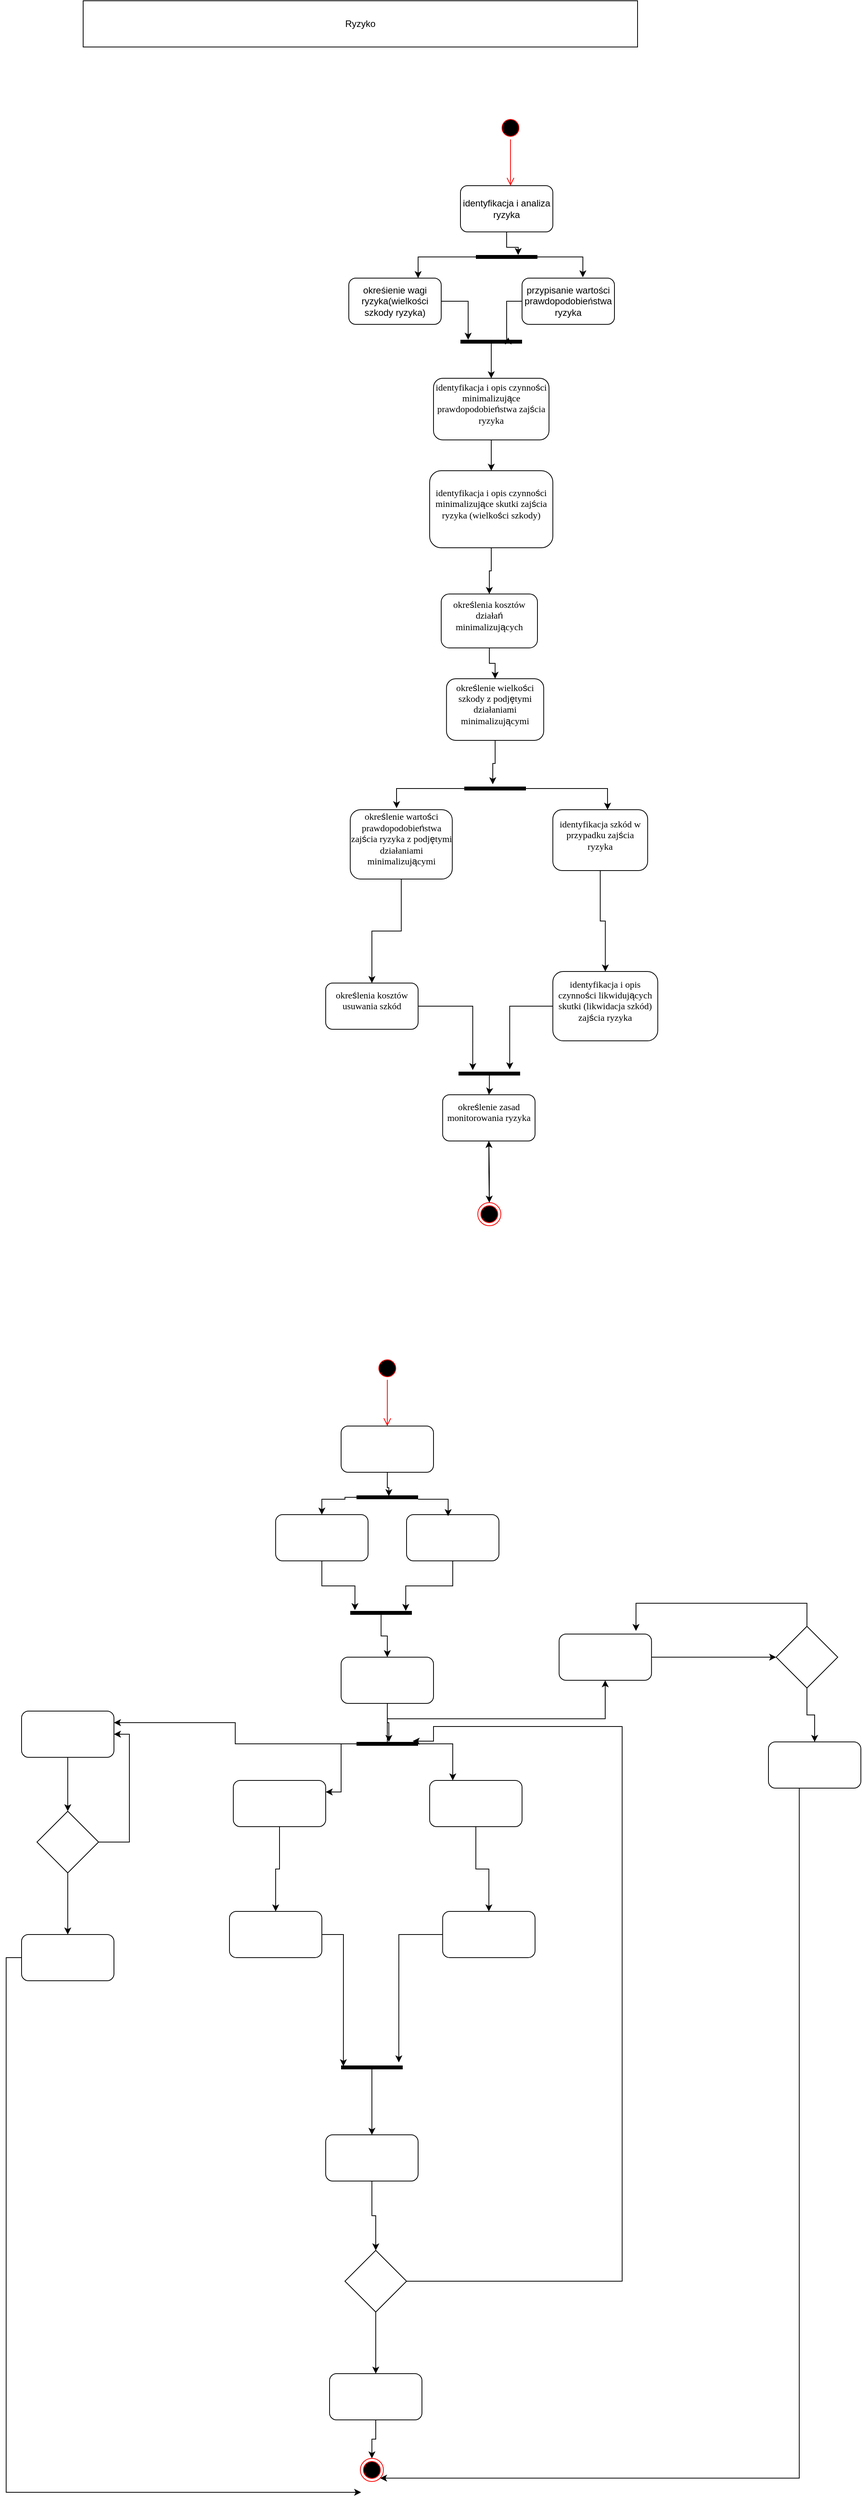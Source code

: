 <mxfile version="18.1.3" type="device"><diagram name="Page-1" id="e7e014a7-5840-1c2e-5031-d8a46d1fe8dd"><mxGraphModel dx="1422" dy="780" grid="1" gridSize="10" guides="1" tooltips="1" connect="1" arrows="1" fold="1" page="1" pageScale="1" pageWidth="1169" pageHeight="826" background="none" math="0" shadow="0"><root><mxCell id="0"/><mxCell id="1" parent="0"/><mxCell id="qNOX3S6-HERmAO8Hg59O-41" value="Ryzyko" style="rounded=0;whiteSpace=wrap;html=1;" vertex="1" parent="1"><mxGeometry x="240" y="40" width="720" height="60" as="geometry"/></mxCell><mxCell id="qNOX3S6-HERmAO8Hg59O-87" style="edgeStyle=orthogonalEdgeStyle;rounded=0;orthogonalLoop=1;jettySize=auto;html=1;entryX=0;entryY=0.313;entryDx=0;entryDy=0;entryPerimeter=0;fontSize=12;" edge="1" parent="1" source="qNOX3S6-HERmAO8Hg59O-42" target="qNOX3S6-HERmAO8Hg59O-67"><mxGeometry relative="1" as="geometry"/></mxCell><mxCell id="qNOX3S6-HERmAO8Hg59O-42" value="identyfikacja i analiza ryzyka" style="rounded=1;whiteSpace=wrap;html=1;" vertex="1" parent="1"><mxGeometry x="730" y="280" width="120" height="60" as="geometry"/></mxCell><mxCell id="qNOX3S6-HERmAO8Hg59O-43" value="" style="ellipse;html=1;shape=startState;fillColor=#000000;strokeColor=#ff0000;" vertex="1" parent="1"><mxGeometry x="780" y="190" width="30" height="30" as="geometry"/></mxCell><mxCell id="qNOX3S6-HERmAO8Hg59O-44" value="" style="edgeStyle=orthogonalEdgeStyle;html=1;verticalAlign=bottom;endArrow=open;endSize=8;strokeColor=#ff0000;rounded=0;" edge="1" source="qNOX3S6-HERmAO8Hg59O-43" parent="1"><mxGeometry relative="1" as="geometry"><mxPoint x="795" y="280" as="targetPoint"/></mxGeometry></mxCell><mxCell id="qNOX3S6-HERmAO8Hg59O-72" style="edgeStyle=orthogonalEdgeStyle;rounded=0;orthogonalLoop=1;jettySize=auto;html=1;fontSize=12;" edge="1" parent="1" source="qNOX3S6-HERmAO8Hg59O-45" target="qNOX3S6-HERmAO8Hg59O-56"><mxGeometry relative="1" as="geometry"/></mxCell><mxCell id="qNOX3S6-HERmAO8Hg59O-45" value="&#xA;&lt;span dir=&quot;ltr&quot; role=&quot;presentation&quot; style=&quot;left: 107.2px; top: 989px; font-size: 12px; font-family: serif; transform: scaleX(0.996);&quot;&gt;okre&lt;/span&gt;&lt;span dir=&quot;ltr&quot; role=&quot;presentation&quot; style=&quot;left: 139.8px; top: 988.842px; font-size: 12px; font-family: sans-serif;&quot;&gt;ś&lt;/span&gt;&lt;span dir=&quot;ltr&quot; role=&quot;presentation&quot; style=&quot;left: 147px; top: 989px; font-size: 12px; font-family: serif; transform: scaleX(0.997);&quot;&gt;lenie warto&lt;/span&gt;&lt;span dir=&quot;ltr&quot; role=&quot;presentation&quot; style=&quot;left: 229px; top: 988.842px; font-size: 12px; font-family: sans-serif;&quot;&gt;ś&lt;/span&gt;&lt;span dir=&quot;ltr&quot; role=&quot;presentation&quot; style=&quot;left: 236.2px; top: 989px; font-size: 12px; font-family: serif; transform: scaleX(0.995);&quot;&gt;ci &lt;/span&gt;&lt;span dir=&quot;ltr&quot; role=&quot;presentation&quot; style=&quot;left: 254px; top: 989px; font-size: 12px; font-family: serif; transform: scaleX(1.069);&quot;&gt;prawdopodobie&lt;/span&gt;&lt;span dir=&quot;ltr&quot; role=&quot;presentation&quot; style=&quot;left: 376.4px; top: 988.842px; font-size: 12px; font-family: sans-serif;&quot;&gt;ń&lt;/span&gt;&lt;span dir=&quot;ltr&quot; role=&quot;presentation&quot; style=&quot;left: 386.4px; top: 989px; font-size: 12px; font-family: serif; transform: scaleX(1.066);&quot;&gt;stwa zaj&lt;/span&gt;&lt;span dir=&quot;ltr&quot; role=&quot;presentation&quot; style=&quot;left: 450.2px; top: 988.842px; font-size: 12px; font-family: sans-serif;&quot;&gt;ś&lt;/span&gt;&lt;span dir=&quot;ltr&quot; role=&quot;presentation&quot; style=&quot;left: 457.2px; top: 989px; font-size: 12px; font-family: serif; transform: scaleX(1.061);&quot;&gt;cia ryzyka&lt;/span&gt;&lt;span dir=&quot;ltr&quot; role=&quot;presentation&quot; style=&quot;left: 538px; top: 989px; font-size: 12px; font-family: serif; transform: scaleX(0.997);&quot;&gt; z podj&lt;/span&gt;&lt;span dir=&quot;ltr&quot; role=&quot;presentation&quot; style=&quot;left: 588.2px; top: 988.842px; font-size: 12px; font-family: sans-serif;&quot;&gt;ę&lt;/span&gt;&lt;span dir=&quot;ltr&quot; role=&quot;presentation&quot; style=&quot;left: 596.2px; top: 989px; font-size: 12px; font-family: serif; transform: scaleX(0.995);&quot;&gt;tymi działaniami minimalizuj&lt;/span&gt;&lt;span dir=&quot;ltr&quot; role=&quot;presentation&quot; style=&quot;left: 813px; top: 988.842px; font-size: 12px; font-family: sans-serif;&quot;&gt;ą&lt;/span&gt;&lt;span dir=&quot;ltr&quot; role=&quot;presentation&quot; style=&quot;left: 821.2px; top: 989px; font-size: 12px; font-family: serif; transform: scaleX(0.996);&quot;&gt;cymi&lt;/span&gt;&#xA;&#xA;" style="rounded=1;whiteSpace=wrap;html=1;fontSize=12;" vertex="1" parent="1"><mxGeometry x="586.88" y="1090" width="132.5" height="90" as="geometry"/></mxCell><mxCell id="qNOX3S6-HERmAO8Hg59O-84" style="edgeStyle=orthogonalEdgeStyle;rounded=0;orthogonalLoop=1;jettySize=auto;html=1;entryX=0;entryY=0.875;entryDx=0;entryDy=0;entryPerimeter=0;fontSize=12;" edge="1" parent="1" source="qNOX3S6-HERmAO8Hg59O-46" target="qNOX3S6-HERmAO8Hg59O-68"><mxGeometry relative="1" as="geometry"/></mxCell><mxCell id="qNOX3S6-HERmAO8Hg59O-46" value="okreśienie wagi ryzyka(wielkości szkody ryzyka)" style="rounded=1;whiteSpace=wrap;html=1;" vertex="1" parent="1"><mxGeometry x="585" y="400" width="120" height="60" as="geometry"/></mxCell><mxCell id="qNOX3S6-HERmAO8Hg59O-85" style="edgeStyle=orthogonalEdgeStyle;rounded=0;orthogonalLoop=1;jettySize=auto;html=1;fontSize=12;entryX=-0.6;entryY=0.225;entryDx=0;entryDy=0;entryPerimeter=0;" edge="1" parent="1" source="qNOX3S6-HERmAO8Hg59O-47" target="qNOX3S6-HERmAO8Hg59O-68"><mxGeometry relative="1" as="geometry"><mxPoint x="790" y="470" as="targetPoint"/><Array as="points"><mxPoint x="790" y="430"/><mxPoint x="790" y="480"/><mxPoint x="792" y="480"/></Array></mxGeometry></mxCell><mxCell id="qNOX3S6-HERmAO8Hg59O-47" value="przypisanie wartości prawdopodobieństwa ryzyka" style="rounded=1;whiteSpace=wrap;html=1;" vertex="1" parent="1"><mxGeometry x="810" y="400" width="120" height="60" as="geometry"/></mxCell><mxCell id="qNOX3S6-HERmAO8Hg59O-83" style="edgeStyle=orthogonalEdgeStyle;rounded=0;orthogonalLoop=1;jettySize=auto;html=1;fontSize=12;" edge="1" parent="1" source="qNOX3S6-HERmAO8Hg59O-48" target="qNOX3S6-HERmAO8Hg59O-50"><mxGeometry relative="1" as="geometry"/></mxCell><mxCell id="qNOX3S6-HERmAO8Hg59O-48" value="&#xA;&lt;span dir=&quot;ltr&quot; role=&quot;presentation&quot; style=&quot;left: 107.2px; top: 894.2px; font-size: 12px; font-family: serif; transform: scaleX(0.998);&quot;&gt;identyfikacja i opis &lt;/span&gt;&lt;span dir=&quot;ltr&quot; role=&quot;presentation&quot; style=&quot;left: 252.4px; top: 894.2px; font-size: 12px; font-family: serif; transform: scaleX(1.035);&quot;&gt;czynno&lt;/span&gt;&lt;span dir=&quot;ltr&quot; role=&quot;presentation&quot; style=&quot;left: 307.4px; top: 894.042px; font-size: 12px; font-family: sans-serif;&quot;&gt;ś&lt;/span&gt;&lt;span dir=&quot;ltr&quot; role=&quot;presentation&quot; style=&quot;left: 314.6px; top: 894.2px; font-size: 12px; font-family: serif; transform: scaleX(1.053);&quot;&gt;ci minimalizuj&lt;/span&gt;&lt;span dir=&quot;ltr&quot; role=&quot;presentation&quot; style=&quot;left: 427.2px; top: 894.042px; font-size: 12px; font-family: sans-serif;&quot;&gt;ą&lt;/span&gt;&lt;span dir=&quot;ltr&quot; role=&quot;presentation&quot; style=&quot;left: 436.4px; top: 894.2px; font-size: 12px; font-family: serif; transform: scaleX(1.057);&quot;&gt;ce prawdopodobie&lt;/span&gt;&lt;span dir=&quot;ltr&quot; role=&quot;presentation&quot; style=&quot;left: 579.6px; top: 894.042px; font-size: 12px; font-family: sans-serif;&quot;&gt;ń&lt;/span&gt;&lt;span dir=&quot;ltr&quot; role=&quot;presentation&quot; style=&quot;left: 589.6px; top: 894.2px; font-size: 12px; font-family: serif; transform: scaleX(1.066);&quot;&gt;stwa zaj&lt;/span&gt;&lt;span dir=&quot;ltr&quot; role=&quot;presentation&quot; style=&quot;left: 653.4px; top: 894.042px; font-size: 12px; font-family: sans-serif;&quot;&gt;ś&lt;/span&gt;&lt;span dir=&quot;ltr&quot; role=&quot;presentation&quot; style=&quot;left: 660.4px; top: 894.2px; font-size: 12px; font-family: serif; transform: scaleX(1.061);&quot;&gt;cia ryzyka&lt;/span&gt;&#xA;&#xA;" style="rounded=1;whiteSpace=wrap;html=1;fontStyle=0;fontSize=12;" vertex="1" parent="1"><mxGeometry x="695" y="530" width="150" height="80" as="geometry"/></mxCell><mxCell id="qNOX3S6-HERmAO8Hg59O-82" style="edgeStyle=orthogonalEdgeStyle;rounded=0;orthogonalLoop=1;jettySize=auto;html=1;fontSize=12;" edge="1" parent="1" source="qNOX3S6-HERmAO8Hg59O-50" target="qNOX3S6-HERmAO8Hg59O-51"><mxGeometry relative="1" as="geometry"/></mxCell><mxCell id="qNOX3S6-HERmAO8Hg59O-50" value="&#xA;&lt;span dir=&quot;ltr&quot; role=&quot;presentation&quot; style=&quot;left: 83.4px; top: 929.435px; font-size: 12px; font-family: sans-serif;&quot;&gt;&lt;/span&gt;&lt;span dir=&quot;ltr&quot; role=&quot;presentation&quot; style=&quot;left: 107.2px; top: 925.8px; font-size: 12px; font-family: serif; transform: scaleX(0.998);&quot;&gt;identyfikacja i opis &lt;/span&gt;&lt;span dir=&quot;ltr&quot; role=&quot;presentation&quot; style=&quot;left: 252.4px; top: 925.8px; font-size: 12px; font-family: serif; transform: scaleX(1.035);&quot;&gt;czynno&lt;/span&gt;&lt;span dir=&quot;ltr&quot; role=&quot;presentation&quot; style=&quot;left: 307.4px; top: 925.642px; font-size: 12px; font-family: sans-serif;&quot;&gt;ś&lt;/span&gt;&lt;span dir=&quot;ltr&quot; role=&quot;presentation&quot; style=&quot;left: 314.6px; top: 925.8px; font-size: 12px; font-family: serif; transform: scaleX(1.053);&quot;&gt;ci minimalizuj&lt;/span&gt;&lt;span dir=&quot;ltr&quot; role=&quot;presentation&quot; style=&quot;left: 427.2px; top: 925.642px; font-size: 12px; font-family: sans-serif;&quot;&gt;ą&lt;/span&gt;&lt;span dir=&quot;ltr&quot; role=&quot;presentation&quot; style=&quot;left: 436.4px; top: 925.8px; font-size: 12px; font-family: serif; transform: scaleX(1.06);&quot;&gt;ce skutki zaj&lt;/span&gt;&lt;span dir=&quot;ltr&quot; role=&quot;presentation&quot; style=&quot;left: 534px; top: 925.642px; font-size: 12px; font-family: sans-serif;&quot;&gt;ś&lt;/span&gt;&lt;span dir=&quot;ltr&quot; role=&quot;presentation&quot; style=&quot;left: 541.2px; top: 925.8px; font-size: 12px; font-family: serif; transform: scaleX(1.064);&quot;&gt;cia ryzyka&lt;/span&gt;&lt;span dir=&quot;ltr&quot; role=&quot;presentation&quot; style=&quot;left: 622.2px; top: 925.8px; font-size: 12px; font-family: serif; transform: scaleX(0.996);&quot;&gt; (wielko&lt;/span&gt;&lt;span dir=&quot;ltr&quot; role=&quot;presentation&quot; style=&quot;left: 682.8px; top: 925.642px; font-size: 12px; font-family: sans-serif;&quot;&gt;ś&lt;/span&gt;&lt;span dir=&quot;ltr&quot; role=&quot;presentation&quot; style=&quot;left: 690px; top: 925.8px; font-size: 12px; font-family: serif; transform: scaleX(0.994);&quot;&gt;ci szkody)&lt;/span&gt;&#xA;&#xA;" style="rounded=1;whiteSpace=wrap;html=1;fontSize=12;" vertex="1" parent="1"><mxGeometry x="690" y="650" width="160" height="100" as="geometry"/></mxCell><mxCell id="qNOX3S6-HERmAO8Hg59O-81" style="edgeStyle=orthogonalEdgeStyle;rounded=0;orthogonalLoop=1;jettySize=auto;html=1;entryX=0.5;entryY=0;entryDx=0;entryDy=0;fontSize=12;" edge="1" parent="1" source="qNOX3S6-HERmAO8Hg59O-51" target="qNOX3S6-HERmAO8Hg59O-53"><mxGeometry relative="1" as="geometry"/></mxCell><mxCell id="qNOX3S6-HERmAO8Hg59O-51" value="&#xA;&lt;span dir=&quot;ltr&quot; role=&quot;presentation&quot; style=&quot;left: 107.2px; top: 957.4px; font-size: 12px; font-family: serif; transform: scaleX(0.996);&quot;&gt;okre&lt;/span&gt;&lt;span dir=&quot;ltr&quot; role=&quot;presentation&quot; style=&quot;left: 139.8px; top: 957.242px; font-size: 12px; font-family: sans-serif;&quot;&gt;ś&lt;/span&gt;&lt;span dir=&quot;ltr&quot; role=&quot;presentation&quot; style=&quot;left: 147px; top: 957.4px; font-size: 12px; font-family: serif; transform: scaleX(0.997);&quot;&gt;lenia kosztów działa&lt;/span&gt;&lt;span dir=&quot;ltr&quot; role=&quot;presentation&quot; style=&quot;left: 296.8px; top: 957.242px; font-size: 12px; font-family: sans-serif;&quot;&gt;ń&lt;/span&gt;&lt;span dir=&quot;ltr&quot; role=&quot;presentation&quot; style=&quot;left: 306px; top: 957.4px; font-size: 12px; font-family: serif; transform: scaleX(0.993);&quot;&gt; minimalizuj&lt;/span&gt;&lt;span dir=&quot;ltr&quot; role=&quot;presentation&quot; style=&quot;left: 399.2px; top: 957.242px; font-size: 12px; font-family: sans-serif;&quot;&gt;ą&lt;/span&gt;&lt;span dir=&quot;ltr&quot; role=&quot;presentation&quot; style=&quot;left: 407.2px; top: 957.4px; font-size: 12px; font-family: serif; transform: scaleX(0.997);&quot;&gt;cych&lt;/span&gt;&#xA;&#xA;" style="rounded=1;whiteSpace=wrap;html=1;fontSize=12;" vertex="1" parent="1"><mxGeometry x="705" y="810" width="125" height="70" as="geometry"/></mxCell><mxCell id="qNOX3S6-HERmAO8Hg59O-77" style="edgeStyle=orthogonalEdgeStyle;rounded=0;orthogonalLoop=1;jettySize=auto;html=1;fontSize=12;" edge="1" parent="1" source="qNOX3S6-HERmAO8Hg59O-52" target="qNOX3S6-HERmAO8Hg59O-57"><mxGeometry relative="1" as="geometry"/></mxCell><mxCell id="qNOX3S6-HERmAO8Hg59O-52" value="&#xA;&lt;span dir=&quot;ltr&quot; role=&quot;presentation&quot; style=&quot;left: 107.2px; top: 1147.2px; font-size: 12px; font-family: serif; transform: scaleX(0.996);&quot;&gt;okre&lt;/span&gt;&lt;span dir=&quot;ltr&quot; role=&quot;presentation&quot; style=&quot;left: 139.8px; top: 1147.04px; font-size: 12px; font-family: sans-serif;&quot;&gt;ś&lt;/span&gt;&lt;span dir=&quot;ltr&quot; role=&quot;presentation&quot; style=&quot;left: 147px; top: 1147.2px; font-size: 12px; font-family: serif; transform: scaleX(1.001);&quot;&gt;lenie &lt;/span&gt;&lt;span dir=&quot;ltr&quot; role=&quot;presentation&quot; style=&quot;left: 187.4px; top: 1147.2px; font-size: 12px; font-family: serif; transform: scaleX(1.068);&quot;&gt;zasad monitorowania ryzyka&lt;/span&gt;&lt;span dir=&quot;ltr&quot; role=&quot;presentation&quot; style=&quot;left: 413.4px; top: 1147.2px; font-size: 12px; font-family: serif; transform: scaleX(0.985);&quot;&gt;&lt;/span&gt;&#xA;&#xA;" style="rounded=1;whiteSpace=wrap;html=1;fontSize=12;" vertex="1" parent="1"><mxGeometry x="706.88" y="1460" width="120" height="60" as="geometry"/></mxCell><mxCell id="qNOX3S6-HERmAO8Hg59O-78" style="edgeStyle=orthogonalEdgeStyle;rounded=0;orthogonalLoop=1;jettySize=auto;html=1;entryX=-0.6;entryY=0.538;entryDx=0;entryDy=0;entryPerimeter=0;fontSize=12;" edge="1" parent="1" source="qNOX3S6-HERmAO8Hg59O-53" target="qNOX3S6-HERmAO8Hg59O-69"><mxGeometry relative="1" as="geometry"/></mxCell><mxCell id="qNOX3S6-HERmAO8Hg59O-53" value="&#xA;&lt;span dir=&quot;ltr&quot; role=&quot;presentation&quot; style=&quot;left: 107.2px; top: 1020.8px; font-size: 12px; font-family: serif; transform: scaleX(0.996);&quot;&gt;okre&lt;/span&gt;&lt;span dir=&quot;ltr&quot; role=&quot;presentation&quot; style=&quot;left: 139.8px; top: 1020.64px; font-size: 12px; font-family: sans-serif;&quot;&gt;ś&lt;/span&gt;&lt;span dir=&quot;ltr&quot; role=&quot;presentation&quot; style=&quot;left: 147px; top: 1020.8px; font-size: 12px; font-family: serif; transform: scaleX(0.995);&quot;&gt;lenie wielko&lt;/span&gt;&lt;span dir=&quot;ltr&quot; role=&quot;presentation&quot; style=&quot;left: 237px; top: 1020.64px; font-size: 12px; font-family: sans-serif;&quot;&gt;ś&lt;/span&gt;&lt;span dir=&quot;ltr&quot; role=&quot;presentation&quot; style=&quot;left: 244.2px; top: 1020.8px; font-size: 12px; font-family: serif; transform: scaleX(0.995);&quot;&gt;ci szkody z podj&lt;/span&gt;&lt;span dir=&quot;ltr&quot; role=&quot;presentation&quot; style=&quot;left: 364px; top: 1020.64px; font-size: 12px; font-family: sans-serif;&quot;&gt;ę&lt;/span&gt;&lt;span dir=&quot;ltr&quot; role=&quot;presentation&quot; style=&quot;left: 372.2px; top: 1020.8px; font-size: 12px; font-family: serif; transform: scaleX(0.995);&quot;&gt;tymi działaniami minimalizuj&lt;/span&gt;&lt;span dir=&quot;ltr&quot; role=&quot;presentation&quot; style=&quot;left: 589.2px; top: 1020.64px; font-size: 12px; font-family: sans-serif;&quot;&gt;ą&lt;/span&gt;&lt;span dir=&quot;ltr&quot; role=&quot;presentation&quot; style=&quot;left: 597.2px; top: 1020.8px; font-size: 12px; font-family: serif; transform: scaleX(0.996);&quot;&gt;cymi&lt;/span&gt;&#xA;&#xA;" style="rounded=1;whiteSpace=wrap;html=1;fontSize=12;" vertex="1" parent="1"><mxGeometry x="711.88" y="920" width="126.25" height="80" as="geometry"/></mxCell><mxCell id="qNOX3S6-HERmAO8Hg59O-73" style="edgeStyle=orthogonalEdgeStyle;rounded=0;orthogonalLoop=1;jettySize=auto;html=1;fontSize=12;" edge="1" parent="1" source="qNOX3S6-HERmAO8Hg59O-54" target="qNOX3S6-HERmAO8Hg59O-55"><mxGeometry relative="1" as="geometry"/></mxCell><mxCell id="qNOX3S6-HERmAO8Hg59O-54" value="&#xA;&lt;span dir=&quot;ltr&quot; role=&quot;presentation&quot; style=&quot;left: 107.2px; top: 1052.4px; font-size: 12px; font-family: serif; transform: scaleX(0.997);&quot;&gt;identyfikacja &lt;/span&gt;&lt;span dir=&quot;ltr&quot; role=&quot;presentation&quot; style=&quot;left: 207.6px; top: 1052.4px; font-size: 12px; font-family: serif; transform: scaleX(1.044);&quot;&gt;szkód&lt;/span&gt;&lt;span dir=&quot;ltr&quot; role=&quot;presentation&quot; style=&quot;left: 252.4px; top: 1052.4px; font-size: 12px; font-family: serif; transform: scaleX(0.996);&quot;&gt; w przypadku zaj&lt;/span&gt;&lt;span dir=&quot;ltr&quot; role=&quot;presentation&quot; style=&quot;left: 378.2px; top: 1052.24px; font-size: 12px; font-family: sans-serif;&quot;&gt;ś&lt;/span&gt;&lt;span dir=&quot;ltr&quot; role=&quot;presentation&quot; style=&quot;left: 385.4px; top: 1052.4px; font-size: 12px; font-family: serif; transform: scaleX(0.996);&quot;&gt;cia ryzyka&lt;/span&gt;&#xA;&#xA;" style="rounded=1;whiteSpace=wrap;html=1;fontSize=12;" vertex="1" parent="1"><mxGeometry x="850" y="1090" width="123.12" height="79" as="geometry"/></mxCell><mxCell id="qNOX3S6-HERmAO8Hg59O-74" style="edgeStyle=orthogonalEdgeStyle;rounded=0;orthogonalLoop=1;jettySize=auto;html=1;entryX=-0.6;entryY=0.169;entryDx=0;entryDy=0;entryPerimeter=0;fontSize=12;" edge="1" parent="1" source="qNOX3S6-HERmAO8Hg59O-55" target="qNOX3S6-HERmAO8Hg59O-71"><mxGeometry relative="1" as="geometry"/></mxCell><mxCell id="qNOX3S6-HERmAO8Hg59O-55" value="&#xA;&lt;span dir=&quot;ltr&quot; role=&quot;presentation&quot; style=&quot;left: 107.2px; top: 1084px; font-size: 12px; font-family: serif; transform: scaleX(0.998);&quot;&gt;identyfikacja i opis &lt;/span&gt;&lt;span dir=&quot;ltr&quot; role=&quot;presentation&quot; style=&quot;left: 252.4px; top: 1084px; font-size: 12px; font-family: serif; transform: scaleX(1.035);&quot;&gt;czynno&lt;/span&gt;&lt;span dir=&quot;ltr&quot; role=&quot;presentation&quot; style=&quot;left: 307.4px; top: 1083.84px; font-size: 12px; font-family: sans-serif;&quot;&gt;ś&lt;/span&gt;&lt;span dir=&quot;ltr&quot; role=&quot;presentation&quot; style=&quot;left: 314.6px; top: 1084px; font-size: 12px; font-family: serif; transform: scaleX(1.049);&quot;&gt;ci likwiduj&lt;/span&gt;&lt;span dir=&quot;ltr&quot; role=&quot;presentation&quot; style=&quot;left: 397.8px; top: 1083.84px; font-size: 12px; font-family: sans-serif;&quot;&gt;ą&lt;/span&gt;&lt;span dir=&quot;ltr&quot; role=&quot;presentation&quot; style=&quot;left: 406.8px; top: 1084px; font-size: 12px; font-family: serif; transform: scaleX(1.057);&quot;&gt;cych skutki&lt;/span&gt;&lt;span dir=&quot;ltr&quot; role=&quot;presentation&quot; style=&quot;left: 496px; top: 1084px; font-size: 12px; font-family: serif; transform: scaleX(0.994);&quot;&gt; (likwidacja szkód) zaj&lt;/span&gt;&lt;span dir=&quot;ltr&quot; role=&quot;presentation&quot; style=&quot;left: 662.4px; top: 1083.84px; font-size: 12px; font-family: sans-serif;&quot;&gt;ś&lt;/span&gt;&lt;span dir=&quot;ltr&quot; role=&quot;presentation&quot; style=&quot;left: 669.6px; top: 1084px; font-size: 12px; font-family: serif; transform: scaleX(0.994);&quot;&gt;cia ryzyka&lt;/span&gt;&#xA;&#xA;" style="rounded=1;whiteSpace=wrap;html=1;fontSize=12;" vertex="1" parent="1"><mxGeometry x="850" y="1300" width="136.25" height="90" as="geometry"/></mxCell><mxCell id="qNOX3S6-HERmAO8Hg59O-75" style="edgeStyle=orthogonalEdgeStyle;rounded=0;orthogonalLoop=1;jettySize=auto;html=1;entryX=-0.4;entryY=0.769;entryDx=0;entryDy=0;entryPerimeter=0;fontSize=12;" edge="1" parent="1" source="qNOX3S6-HERmAO8Hg59O-56" target="qNOX3S6-HERmAO8Hg59O-71"><mxGeometry relative="1" as="geometry"/></mxCell><mxCell id="qNOX3S6-HERmAO8Hg59O-56" value="&#xA;&lt;span dir=&quot;ltr&quot; role=&quot;presentation&quot; style=&quot;left: 107.2px; top: 1115.6px; font-size: 12px; font-family: serif; transform: scaleX(0.996);&quot;&gt;okre&lt;/span&gt;&lt;span dir=&quot;ltr&quot; role=&quot;presentation&quot; style=&quot;left: 139.8px; top: 1115.44px; font-size: 12px; font-family: sans-serif;&quot;&gt;ś&lt;/span&gt;&lt;span dir=&quot;ltr&quot; role=&quot;presentation&quot; style=&quot;left: 147px; top: 1115.6px; font-size: 12px; font-family: serif; transform: scaleX(0.996);&quot;&gt;lenia kosztów usuwania szkód&lt;/span&gt;&#xA;&#xA;" style="rounded=1;whiteSpace=wrap;html=1;fontSize=12;" vertex="1" parent="1"><mxGeometry x="555" y="1315" width="120" height="60" as="geometry"/></mxCell><mxCell id="qNOX3S6-HERmAO8Hg59O-90" value="" style="edgeStyle=orthogonalEdgeStyle;rounded=0;orthogonalLoop=1;jettySize=auto;html=1;fontSize=12;exitX=0.5;exitY=0;exitDx=0;exitDy=0;" edge="1" parent="1" source="qNOX3S6-HERmAO8Hg59O-57" target="qNOX3S6-HERmAO8Hg59O-52"><mxGeometry relative="1" as="geometry"/></mxCell><mxCell id="qNOX3S6-HERmAO8Hg59O-57" value="" style="ellipse;html=1;shape=endState;fillColor=#000000;strokeColor=#ff0000;fontSize=12;" vertex="1" parent="1"><mxGeometry x="752.5" y="1600" width="30" height="30" as="geometry"/></mxCell><mxCell id="qNOX3S6-HERmAO8Hg59O-88" style="edgeStyle=orthogonalEdgeStyle;rounded=0;orthogonalLoop=1;jettySize=auto;html=1;entryX=0.658;entryY=-0.017;entryDx=0;entryDy=0;entryPerimeter=0;fontSize=12;" edge="1" parent="1" source="qNOX3S6-HERmAO8Hg59O-67" target="qNOX3S6-HERmAO8Hg59O-47"><mxGeometry relative="1" as="geometry"><Array as="points"><mxPoint x="889" y="373"/></Array></mxGeometry></mxCell><mxCell id="qNOX3S6-HERmAO8Hg59O-89" style="edgeStyle=orthogonalEdgeStyle;rounded=0;orthogonalLoop=1;jettySize=auto;html=1;entryX=0.75;entryY=0;entryDx=0;entryDy=0;fontSize=12;" edge="1" parent="1" source="qNOX3S6-HERmAO8Hg59O-67" target="qNOX3S6-HERmAO8Hg59O-46"><mxGeometry relative="1" as="geometry"/></mxCell><mxCell id="qNOX3S6-HERmAO8Hg59O-67" value="" style="html=1;points=[];perimeter=orthogonalPerimeter;fillColor=#000000;strokeColor=none;fontSize=12;direction=south;" vertex="1" parent="1"><mxGeometry x="750" y="370" width="80" height="5" as="geometry"/></mxCell><mxCell id="qNOX3S6-HERmAO8Hg59O-86" style="edgeStyle=orthogonalEdgeStyle;rounded=0;orthogonalLoop=1;jettySize=auto;html=1;entryX=0.5;entryY=0;entryDx=0;entryDy=0;fontSize=12;" edge="1" parent="1" source="qNOX3S6-HERmAO8Hg59O-68" target="qNOX3S6-HERmAO8Hg59O-48"><mxGeometry relative="1" as="geometry"/></mxCell><mxCell id="qNOX3S6-HERmAO8Hg59O-68" value="" style="html=1;points=[];perimeter=orthogonalPerimeter;fillColor=#000000;strokeColor=none;fontSize=12;direction=south;" vertex="1" parent="1"><mxGeometry x="730" y="480" width="80" height="5" as="geometry"/></mxCell><mxCell id="qNOX3S6-HERmAO8Hg59O-79" style="edgeStyle=orthogonalEdgeStyle;rounded=0;orthogonalLoop=1;jettySize=auto;html=1;entryX=0.454;entryY=-0.022;entryDx=0;entryDy=0;entryPerimeter=0;fontSize=12;" edge="1" parent="1" source="qNOX3S6-HERmAO8Hg59O-69" target="qNOX3S6-HERmAO8Hg59O-45"><mxGeometry relative="1" as="geometry"/></mxCell><mxCell id="qNOX3S6-HERmAO8Hg59O-80" style="edgeStyle=orthogonalEdgeStyle;rounded=0;orthogonalLoop=1;jettySize=auto;html=1;entryX=0.577;entryY=0;entryDx=0;entryDy=0;entryPerimeter=0;fontSize=12;" edge="1" parent="1" source="qNOX3S6-HERmAO8Hg59O-69" target="qNOX3S6-HERmAO8Hg59O-54"><mxGeometry relative="1" as="geometry"/></mxCell><mxCell id="qNOX3S6-HERmAO8Hg59O-69" value="" style="html=1;points=[];perimeter=orthogonalPerimeter;fillColor=#000000;strokeColor=none;fontSize=12;direction=south;" vertex="1" parent="1"><mxGeometry x="735" y="1060" width="80" height="5" as="geometry"/></mxCell><mxCell id="qNOX3S6-HERmAO8Hg59O-76" style="edgeStyle=orthogonalEdgeStyle;rounded=0;orthogonalLoop=1;jettySize=auto;html=1;fontSize=12;" edge="1" parent="1" source="qNOX3S6-HERmAO8Hg59O-71" target="qNOX3S6-HERmAO8Hg59O-52"><mxGeometry relative="1" as="geometry"/></mxCell><mxCell id="qNOX3S6-HERmAO8Hg59O-71" value="" style="html=1;points=[];perimeter=orthogonalPerimeter;fillColor=#000000;strokeColor=none;fontSize=12;direction=south;" vertex="1" parent="1"><mxGeometry x="727.5" y="1430" width="80" height="5" as="geometry"/></mxCell><mxCell id="qNOX3S6-HERmAO8Hg59O-117" style="edgeStyle=orthogonalEdgeStyle;rounded=0;orthogonalLoop=1;jettySize=auto;html=1;entryX=0.2;entryY=0.475;entryDx=0;entryDy=0;entryPerimeter=0;fontSize=12;" edge="1" parent="1" source="qNOX3S6-HERmAO8Hg59O-91" target="qNOX3S6-HERmAO8Hg59O-116"><mxGeometry relative="1" as="geometry"/></mxCell><mxCell id="qNOX3S6-HERmAO8Hg59O-91" value="" style="rounded=1;whiteSpace=wrap;html=1;fontSize=12;" vertex="1" parent="1"><mxGeometry x="575" y="1890" width="120" height="60" as="geometry"/></mxCell><mxCell id="qNOX3S6-HERmAO8Hg59O-92" value="" style="ellipse;html=1;shape=startState;fillColor=#000000;strokeColor=#ff0000;fontSize=12;" vertex="1" parent="1"><mxGeometry x="620" y="1800" width="30" height="30" as="geometry"/></mxCell><mxCell id="qNOX3S6-HERmAO8Hg59O-93" value="" style="edgeStyle=orthogonalEdgeStyle;html=1;verticalAlign=bottom;endArrow=open;endSize=8;strokeColor=#ff0000;rounded=0;fontSize=12;" edge="1" source="qNOX3S6-HERmAO8Hg59O-92" parent="1"><mxGeometry relative="1" as="geometry"><mxPoint x="635" y="1890" as="targetPoint"/></mxGeometry></mxCell><mxCell id="qNOX3S6-HERmAO8Hg59O-121" style="edgeStyle=orthogonalEdgeStyle;rounded=0;orthogonalLoop=1;jettySize=auto;html=1;entryX=-0.2;entryY=0.924;entryDx=0;entryDy=0;entryPerimeter=0;fontSize=12;" edge="1" parent="1" source="qNOX3S6-HERmAO8Hg59O-94" target="qNOX3S6-HERmAO8Hg59O-115"><mxGeometry relative="1" as="geometry"/></mxCell><mxCell id="qNOX3S6-HERmAO8Hg59O-94" value="" style="rounded=1;whiteSpace=wrap;html=1;fontSize=12;" vertex="1" parent="1"><mxGeometry x="490" y="2005" width="120" height="60" as="geometry"/></mxCell><mxCell id="qNOX3S6-HERmAO8Hg59O-120" style="edgeStyle=orthogonalEdgeStyle;rounded=0;orthogonalLoop=1;jettySize=auto;html=1;entryX=0;entryY=0.099;entryDx=0;entryDy=0;entryPerimeter=0;fontSize=12;" edge="1" parent="1" source="qNOX3S6-HERmAO8Hg59O-95" target="qNOX3S6-HERmAO8Hg59O-115"><mxGeometry relative="1" as="geometry"/></mxCell><mxCell id="qNOX3S6-HERmAO8Hg59O-95" value="" style="rounded=1;whiteSpace=wrap;html=1;fontSize=12;" vertex="1" parent="1"><mxGeometry x="660" y="2005" width="120" height="60" as="geometry"/></mxCell><mxCell id="qNOX3S6-HERmAO8Hg59O-123" style="edgeStyle=orthogonalEdgeStyle;rounded=0;orthogonalLoop=1;jettySize=auto;html=1;entryX=0;entryY=0.475;entryDx=0;entryDy=0;entryPerimeter=0;fontSize=12;" edge="1" parent="1" source="qNOX3S6-HERmAO8Hg59O-96" target="qNOX3S6-HERmAO8Hg59O-114"><mxGeometry relative="1" as="geometry"/></mxCell><mxCell id="qNOX3S6-HERmAO8Hg59O-96" value="" style="rounded=1;whiteSpace=wrap;html=1;fontSize=12;" vertex="1" parent="1"><mxGeometry x="575" y="2190" width="120" height="60" as="geometry"/></mxCell><mxCell id="qNOX3S6-HERmAO8Hg59O-127" style="edgeStyle=orthogonalEdgeStyle;rounded=0;orthogonalLoop=1;jettySize=auto;html=1;entryX=0.5;entryY=0;entryDx=0;entryDy=0;fontSize=12;" edge="1" parent="1" source="qNOX3S6-HERmAO8Hg59O-97" target="qNOX3S6-HERmAO8Hg59O-99"><mxGeometry relative="1" as="geometry"/></mxCell><mxCell id="qNOX3S6-HERmAO8Hg59O-97" value="" style="rounded=1;whiteSpace=wrap;html=1;fontSize=12;" vertex="1" parent="1"><mxGeometry x="435" y="2350" width="120" height="60" as="geometry"/></mxCell><mxCell id="qNOX3S6-HERmAO8Hg59O-128" style="edgeStyle=orthogonalEdgeStyle;rounded=0;orthogonalLoop=1;jettySize=auto;html=1;fontSize=12;" edge="1" parent="1" source="qNOX3S6-HERmAO8Hg59O-98" target="qNOX3S6-HERmAO8Hg59O-100"><mxGeometry relative="1" as="geometry"/></mxCell><mxCell id="qNOX3S6-HERmAO8Hg59O-98" value="" style="rounded=1;whiteSpace=wrap;html=1;fontSize=12;" vertex="1" parent="1"><mxGeometry x="690" y="2350" width="120" height="60" as="geometry"/></mxCell><mxCell id="qNOX3S6-HERmAO8Hg59O-129" style="edgeStyle=orthogonalEdgeStyle;rounded=0;orthogonalLoop=1;jettySize=auto;html=1;entryX=0.2;entryY=0.963;entryDx=0;entryDy=0;entryPerimeter=0;fontSize=12;" edge="1" parent="1" source="qNOX3S6-HERmAO8Hg59O-99" target="qNOX3S6-HERmAO8Hg59O-113"><mxGeometry relative="1" as="geometry"/></mxCell><mxCell id="qNOX3S6-HERmAO8Hg59O-99" value="" style="rounded=1;whiteSpace=wrap;html=1;fontSize=12;" vertex="1" parent="1"><mxGeometry x="430" y="2520" width="120" height="60" as="geometry"/></mxCell><mxCell id="qNOX3S6-HERmAO8Hg59O-130" style="edgeStyle=orthogonalEdgeStyle;rounded=0;orthogonalLoop=1;jettySize=auto;html=1;entryX=-0.8;entryY=0.063;entryDx=0;entryDy=0;entryPerimeter=0;fontSize=12;" edge="1" parent="1" source="qNOX3S6-HERmAO8Hg59O-100" target="qNOX3S6-HERmAO8Hg59O-113"><mxGeometry relative="1" as="geometry"/></mxCell><mxCell id="qNOX3S6-HERmAO8Hg59O-100" value="" style="rounded=1;whiteSpace=wrap;html=1;fontSize=12;" vertex="1" parent="1"><mxGeometry x="706.88" y="2520" width="120" height="60" as="geometry"/></mxCell><mxCell id="qNOX3S6-HERmAO8Hg59O-132" style="edgeStyle=orthogonalEdgeStyle;rounded=0;orthogonalLoop=1;jettySize=auto;html=1;fontSize=12;" edge="1" parent="1" source="qNOX3S6-HERmAO8Hg59O-101" target="qNOX3S6-HERmAO8Hg59O-102"><mxGeometry relative="1" as="geometry"/></mxCell><mxCell id="qNOX3S6-HERmAO8Hg59O-101" value="" style="rounded=1;whiteSpace=wrap;html=1;fontSize=12;" vertex="1" parent="1"><mxGeometry x="555" y="2810" width="120" height="60" as="geometry"/></mxCell><mxCell id="qNOX3S6-HERmAO8Hg59O-103" style="edgeStyle=orthogonalEdgeStyle;rounded=0;orthogonalLoop=1;jettySize=auto;html=1;entryX=-0.2;entryY=0.088;entryDx=0;entryDy=0;fontSize=12;entryPerimeter=0;" edge="1" parent="1" source="qNOX3S6-HERmAO8Hg59O-102" target="qNOX3S6-HERmAO8Hg59O-114"><mxGeometry relative="1" as="geometry"><Array as="points"><mxPoint x="940" y="3000"/><mxPoint x="940" y="2280"/><mxPoint x="695" y="2280"/><mxPoint x="695" y="2299"/></Array></mxGeometry></mxCell><mxCell id="qNOX3S6-HERmAO8Hg59O-111" style="edgeStyle=orthogonalEdgeStyle;rounded=0;orthogonalLoop=1;jettySize=auto;html=1;fontSize=12;" edge="1" parent="1" source="qNOX3S6-HERmAO8Hg59O-102" target="qNOX3S6-HERmAO8Hg59O-104"><mxGeometry relative="1" as="geometry"/></mxCell><mxCell id="qNOX3S6-HERmAO8Hg59O-102" value="" style="rhombus;whiteSpace=wrap;html=1;fontSize=12;" vertex="1" parent="1"><mxGeometry x="580" y="2960" width="80" height="80" as="geometry"/></mxCell><mxCell id="qNOX3S6-HERmAO8Hg59O-112" style="edgeStyle=orthogonalEdgeStyle;rounded=0;orthogonalLoop=1;jettySize=auto;html=1;entryX=0.5;entryY=0;entryDx=0;entryDy=0;fontSize=12;" edge="1" parent="1" source="qNOX3S6-HERmAO8Hg59O-104" target="qNOX3S6-HERmAO8Hg59O-105"><mxGeometry relative="1" as="geometry"/></mxCell><mxCell id="qNOX3S6-HERmAO8Hg59O-104" value="" style="rounded=1;whiteSpace=wrap;html=1;fontSize=12;" vertex="1" parent="1"><mxGeometry x="560" y="3120" width="120" height="60" as="geometry"/></mxCell><mxCell id="qNOX3S6-HERmAO8Hg59O-105" value="" style="ellipse;html=1;shape=endState;fillColor=#000000;strokeColor=#ff0000;fontSize=12;" vertex="1" parent="1"><mxGeometry x="600" y="3230" width="30" height="30" as="geometry"/></mxCell><mxCell id="qNOX3S6-HERmAO8Hg59O-134" style="edgeStyle=orthogonalEdgeStyle;rounded=0;orthogonalLoop=1;jettySize=auto;html=1;entryX=0.5;entryY=0;entryDx=0;entryDy=0;fontSize=12;" edge="1" parent="1" source="qNOX3S6-HERmAO8Hg59O-106" target="qNOX3S6-HERmAO8Hg59O-107"><mxGeometry relative="1" as="geometry"/></mxCell><mxCell id="qNOX3S6-HERmAO8Hg59O-106" value="" style="rounded=1;whiteSpace=wrap;html=1;fontSize=12;" vertex="1" parent="1"><mxGeometry x="160" y="2260" width="120" height="60" as="geometry"/></mxCell><mxCell id="qNOX3S6-HERmAO8Hg59O-108" style="edgeStyle=orthogonalEdgeStyle;rounded=0;orthogonalLoop=1;jettySize=auto;html=1;entryX=1;entryY=0.5;entryDx=0;entryDy=0;fontSize=12;" edge="1" parent="1" source="qNOX3S6-HERmAO8Hg59O-107" target="qNOX3S6-HERmAO8Hg59O-106"><mxGeometry relative="1" as="geometry"><Array as="points"><mxPoint x="300" y="2430"/><mxPoint x="300" y="2290"/></Array></mxGeometry></mxCell><mxCell id="qNOX3S6-HERmAO8Hg59O-133" style="edgeStyle=orthogonalEdgeStyle;rounded=0;orthogonalLoop=1;jettySize=auto;html=1;entryX=0.5;entryY=0;entryDx=0;entryDy=0;fontSize=12;" edge="1" parent="1" source="qNOX3S6-HERmAO8Hg59O-107" target="qNOX3S6-HERmAO8Hg59O-109"><mxGeometry relative="1" as="geometry"/></mxCell><mxCell id="qNOX3S6-HERmAO8Hg59O-107" value="" style="rhombus;whiteSpace=wrap;html=1;fontSize=12;" vertex="1" parent="1"><mxGeometry x="180" y="2390" width="80" height="80" as="geometry"/></mxCell><mxCell id="qNOX3S6-HERmAO8Hg59O-110" style="edgeStyle=orthogonalEdgeStyle;rounded=0;orthogonalLoop=1;jettySize=auto;html=1;entryX=0.033;entryY=1.467;entryDx=0;entryDy=0;entryPerimeter=0;fontSize=12;" edge="1" parent="1" source="qNOX3S6-HERmAO8Hg59O-109" target="qNOX3S6-HERmAO8Hg59O-105"><mxGeometry relative="1" as="geometry"><Array as="points"><mxPoint x="140" y="2580"/><mxPoint x="140" y="3274"/></Array></mxGeometry></mxCell><mxCell id="qNOX3S6-HERmAO8Hg59O-109" value="" style="rounded=1;whiteSpace=wrap;html=1;fontSize=12;" vertex="1" parent="1"><mxGeometry x="160" y="2550" width="120" height="60" as="geometry"/></mxCell><mxCell id="qNOX3S6-HERmAO8Hg59O-131" style="edgeStyle=orthogonalEdgeStyle;rounded=0;orthogonalLoop=1;jettySize=auto;html=1;fontSize=12;" edge="1" parent="1" source="qNOX3S6-HERmAO8Hg59O-113" target="qNOX3S6-HERmAO8Hg59O-101"><mxGeometry relative="1" as="geometry"/></mxCell><mxCell id="qNOX3S6-HERmAO8Hg59O-113" value="" style="html=1;points=[];perimeter=orthogonalPerimeter;fillColor=#000000;strokeColor=none;fontSize=12;direction=south;" vertex="1" parent="1"><mxGeometry x="575" y="2720" width="80" height="5" as="geometry"/></mxCell><mxCell id="qNOX3S6-HERmAO8Hg59O-124" style="edgeStyle=orthogonalEdgeStyle;rounded=0;orthogonalLoop=1;jettySize=auto;html=1;entryX=1;entryY=0.25;entryDx=0;entryDy=0;fontSize=12;" edge="1" parent="1" source="qNOX3S6-HERmAO8Hg59O-114" target="qNOX3S6-HERmAO8Hg59O-97"><mxGeometry relative="1" as="geometry"/></mxCell><mxCell id="qNOX3S6-HERmAO8Hg59O-125" style="edgeStyle=orthogonalEdgeStyle;rounded=0;orthogonalLoop=1;jettySize=auto;html=1;entryX=0.25;entryY=0;entryDx=0;entryDy=0;fontSize=12;" edge="1" parent="1" source="qNOX3S6-HERmAO8Hg59O-114" target="qNOX3S6-HERmAO8Hg59O-98"><mxGeometry relative="1" as="geometry"/></mxCell><mxCell id="qNOX3S6-HERmAO8Hg59O-126" style="edgeStyle=orthogonalEdgeStyle;rounded=0;orthogonalLoop=1;jettySize=auto;html=1;entryX=1;entryY=0.25;entryDx=0;entryDy=0;fontSize=12;" edge="1" parent="1" source="qNOX3S6-HERmAO8Hg59O-114" target="qNOX3S6-HERmAO8Hg59O-106"><mxGeometry relative="1" as="geometry"/></mxCell><mxCell id="qNOX3S6-HERmAO8Hg59O-138" style="edgeStyle=orthogonalEdgeStyle;rounded=0;orthogonalLoop=1;jettySize=auto;html=1;fontSize=12;" edge="1" parent="1" source="qNOX3S6-HERmAO8Hg59O-114" target="qNOX3S6-HERmAO8Hg59O-135"><mxGeometry relative="1" as="geometry"><Array as="points"><mxPoint x="635" y="2270"/><mxPoint x="918" y="2270"/></Array></mxGeometry></mxCell><mxCell id="qNOX3S6-HERmAO8Hg59O-114" value="" style="html=1;points=[];perimeter=orthogonalPerimeter;fillColor=#000000;strokeColor=none;fontSize=12;direction=south;" vertex="1" parent="1"><mxGeometry x="595" y="2300" width="80" height="5" as="geometry"/></mxCell><mxCell id="qNOX3S6-HERmAO8Hg59O-122" style="edgeStyle=orthogonalEdgeStyle;rounded=0;orthogonalLoop=1;jettySize=auto;html=1;fontSize=12;" edge="1" parent="1" source="qNOX3S6-HERmAO8Hg59O-115" target="qNOX3S6-HERmAO8Hg59O-96"><mxGeometry relative="1" as="geometry"/></mxCell><mxCell id="qNOX3S6-HERmAO8Hg59O-115" value="" style="html=1;points=[];perimeter=orthogonalPerimeter;fillColor=#000000;strokeColor=none;fontSize=12;direction=south;" vertex="1" parent="1"><mxGeometry x="586.88" y="2130" width="80" height="5" as="geometry"/></mxCell><mxCell id="qNOX3S6-HERmAO8Hg59O-118" style="edgeStyle=orthogonalEdgeStyle;rounded=0;orthogonalLoop=1;jettySize=auto;html=1;entryX=0.5;entryY=0;entryDx=0;entryDy=0;fontSize=12;" edge="1" parent="1" source="qNOX3S6-HERmAO8Hg59O-116" target="qNOX3S6-HERmAO8Hg59O-94"><mxGeometry relative="1" as="geometry"><Array as="points"><mxPoint x="580" y="1983"/><mxPoint x="580" y="1985"/><mxPoint x="550" y="1985"/></Array></mxGeometry></mxCell><mxCell id="qNOX3S6-HERmAO8Hg59O-119" style="edgeStyle=orthogonalEdgeStyle;rounded=0;orthogonalLoop=1;jettySize=auto;html=1;entryX=0.45;entryY=0.033;entryDx=0;entryDy=0;entryPerimeter=0;fontSize=12;" edge="1" parent="1" source="qNOX3S6-HERmAO8Hg59O-116" target="qNOX3S6-HERmAO8Hg59O-95"><mxGeometry relative="1" as="geometry"><Array as="points"><mxPoint x="714" y="1985"/></Array></mxGeometry></mxCell><mxCell id="qNOX3S6-HERmAO8Hg59O-116" value="" style="html=1;points=[];perimeter=orthogonalPerimeter;fillColor=#000000;strokeColor=none;fontSize=12;direction=south;" vertex="1" parent="1"><mxGeometry x="595" y="1980" width="80" height="5" as="geometry"/></mxCell><mxCell id="qNOX3S6-HERmAO8Hg59O-139" style="edgeStyle=orthogonalEdgeStyle;rounded=0;orthogonalLoop=1;jettySize=auto;html=1;fontSize=12;entryX=0;entryY=0.5;entryDx=0;entryDy=0;" edge="1" parent="1" source="qNOX3S6-HERmAO8Hg59O-135" target="qNOX3S6-HERmAO8Hg59O-136"><mxGeometry relative="1" as="geometry"><mxPoint x="1060" y="2190" as="targetPoint"/></mxGeometry></mxCell><mxCell id="qNOX3S6-HERmAO8Hg59O-135" value="" style="rounded=1;whiteSpace=wrap;html=1;fontSize=12;" vertex="1" parent="1"><mxGeometry x="858.13" y="2160" width="120" height="60" as="geometry"/></mxCell><mxCell id="qNOX3S6-HERmAO8Hg59O-140" style="edgeStyle=orthogonalEdgeStyle;rounded=0;orthogonalLoop=1;jettySize=auto;html=1;entryX=0.832;entryY=-0.067;entryDx=0;entryDy=0;entryPerimeter=0;fontSize=12;" edge="1" parent="1" source="qNOX3S6-HERmAO8Hg59O-136" target="qNOX3S6-HERmAO8Hg59O-135"><mxGeometry relative="1" as="geometry"><Array as="points"><mxPoint x="1180" y="2120"/><mxPoint x="958" y="2120"/></Array></mxGeometry></mxCell><mxCell id="qNOX3S6-HERmAO8Hg59O-141" style="edgeStyle=orthogonalEdgeStyle;rounded=0;orthogonalLoop=1;jettySize=auto;html=1;fontSize=12;" edge="1" parent="1" source="qNOX3S6-HERmAO8Hg59O-136" target="qNOX3S6-HERmAO8Hg59O-137"><mxGeometry relative="1" as="geometry"/></mxCell><mxCell id="qNOX3S6-HERmAO8Hg59O-136" value="" style="rhombus;whiteSpace=wrap;html=1;fontSize=12;" vertex="1" parent="1"><mxGeometry x="1140" y="2150" width="80" height="80" as="geometry"/></mxCell><mxCell id="qNOX3S6-HERmAO8Hg59O-142" style="edgeStyle=orthogonalEdgeStyle;rounded=0;orthogonalLoop=1;jettySize=auto;html=1;entryX=1;entryY=1;entryDx=0;entryDy=0;fontSize=12;" edge="1" parent="1" source="qNOX3S6-HERmAO8Hg59O-137" target="qNOX3S6-HERmAO8Hg59O-105"><mxGeometry relative="1" as="geometry"><Array as="points"><mxPoint x="1170" y="3256"/></Array></mxGeometry></mxCell><mxCell id="qNOX3S6-HERmAO8Hg59O-137" value="" style="rounded=1;whiteSpace=wrap;html=1;fontSize=12;" vertex="1" parent="1"><mxGeometry x="1130" y="2300" width="120" height="60" as="geometry"/></mxCell></root></mxGraphModel></diagram></mxfile>